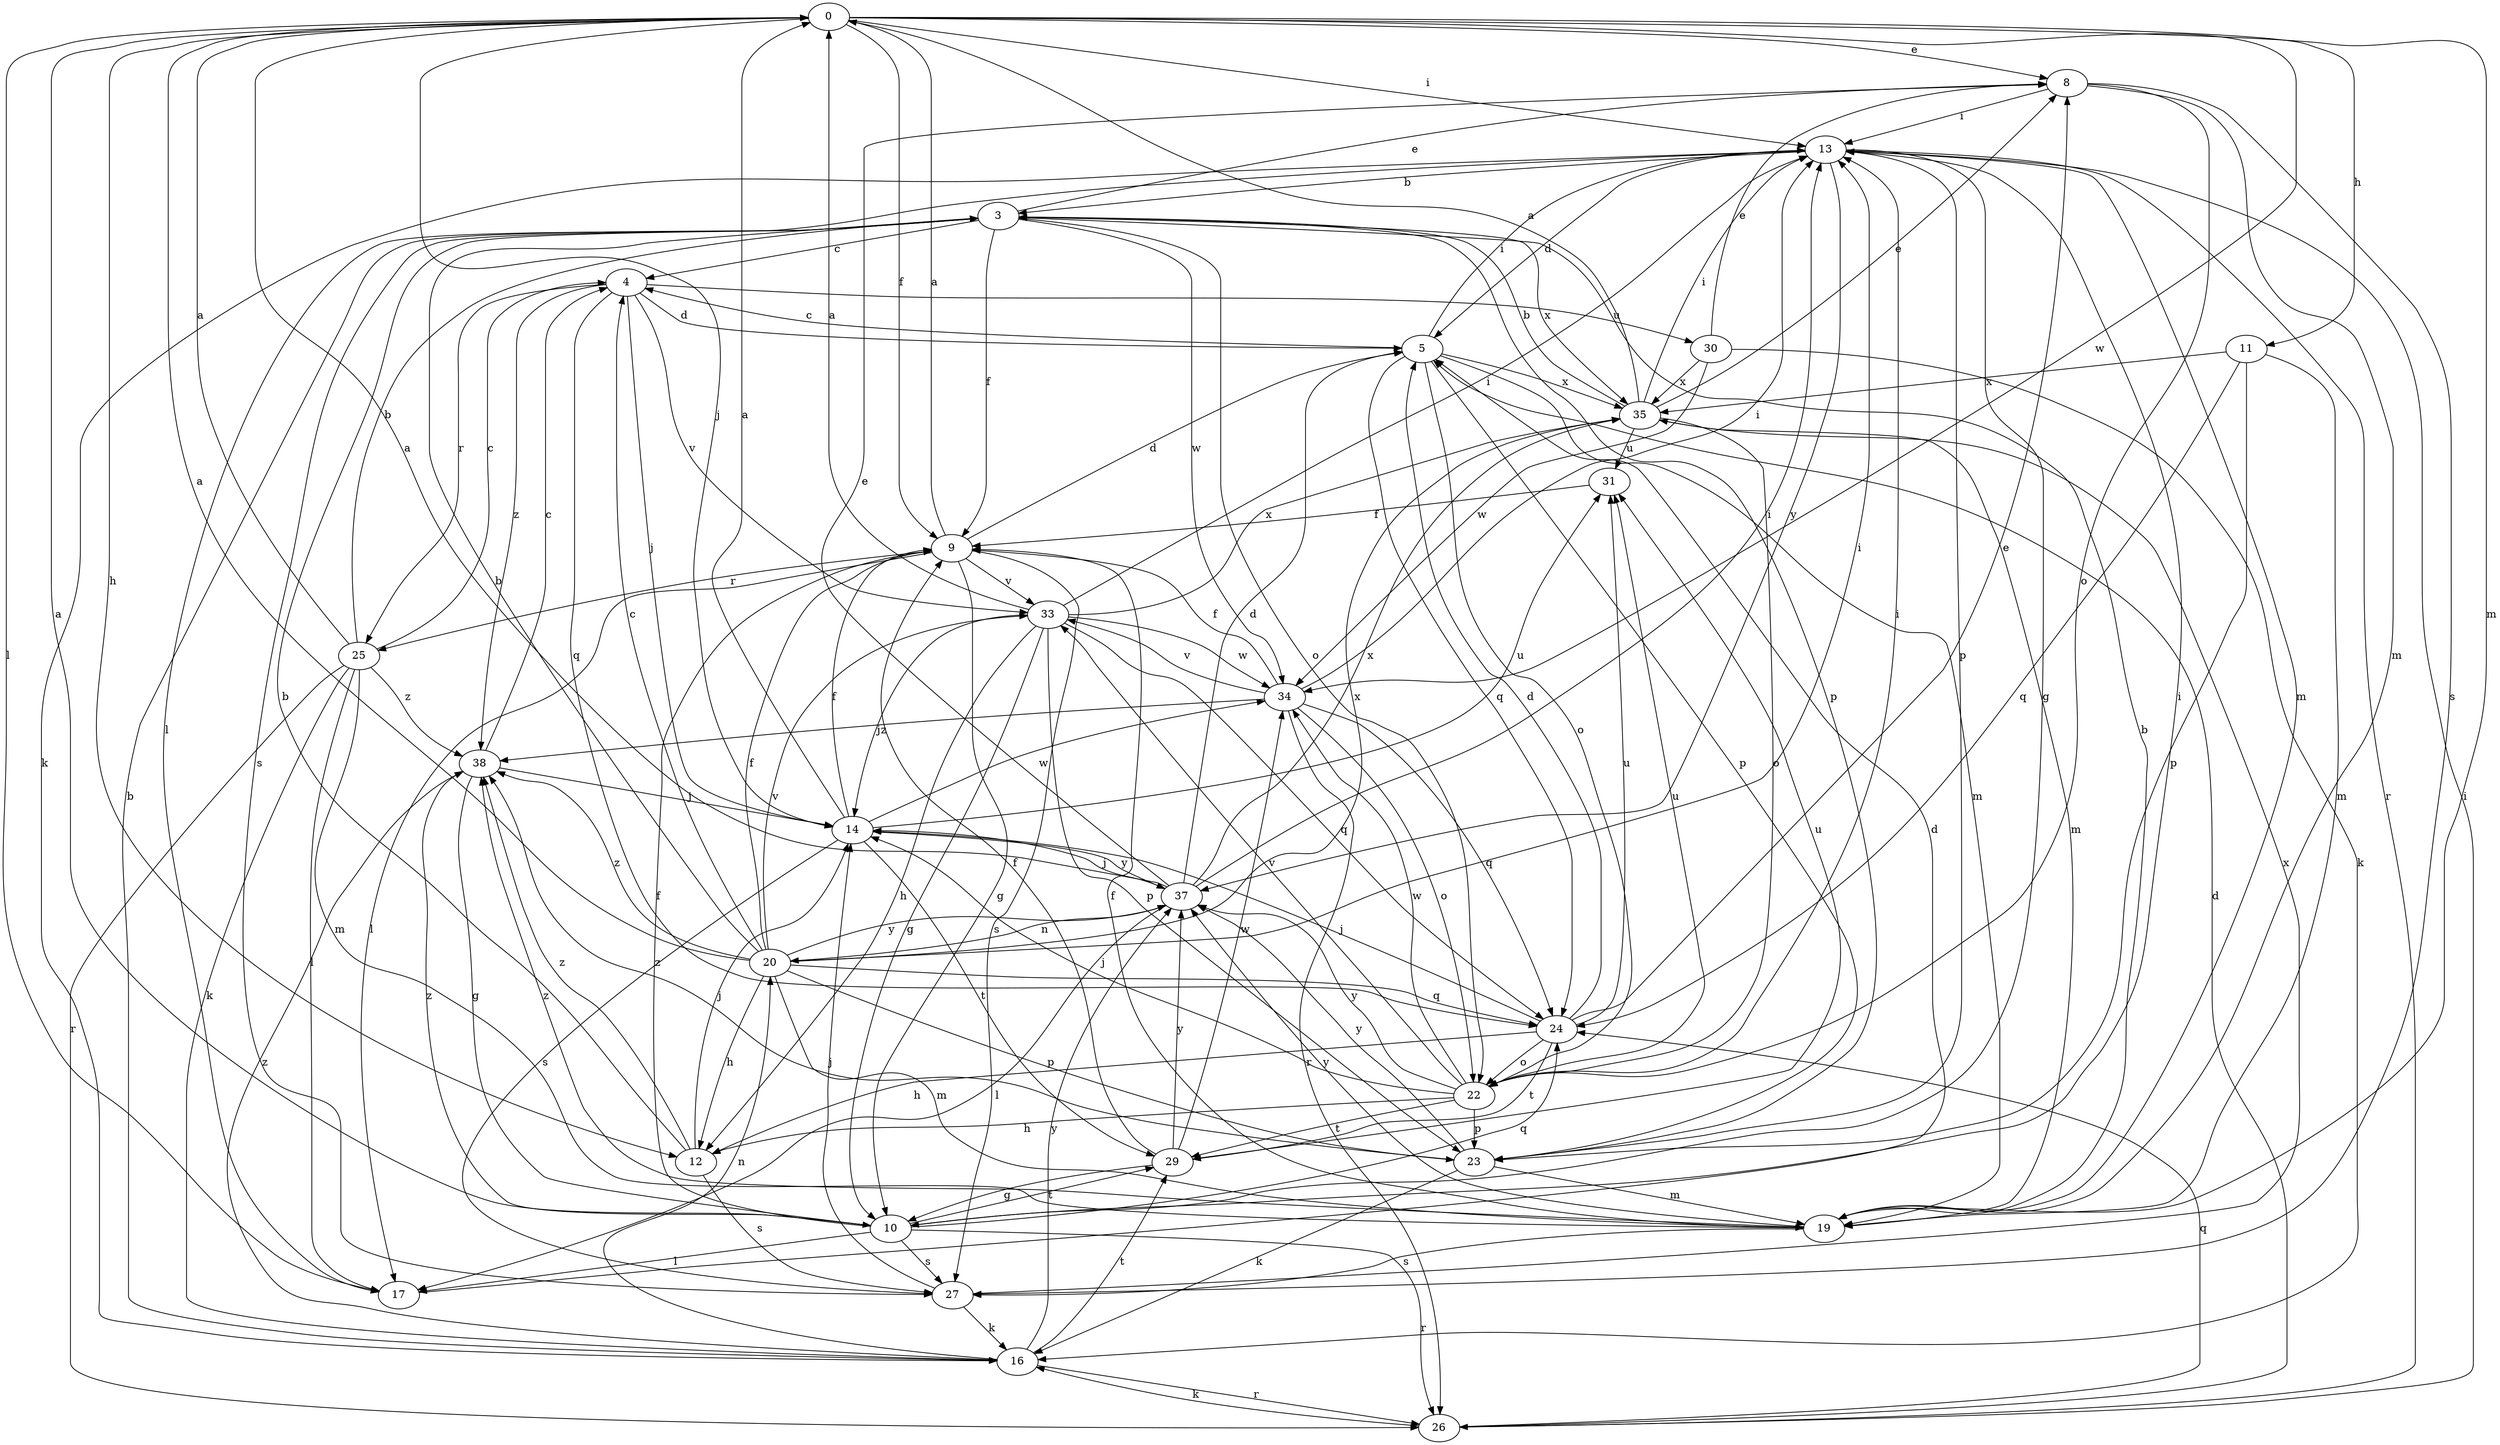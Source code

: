 strict digraph  {
0;
3;
4;
5;
8;
9;
10;
11;
12;
13;
14;
16;
17;
19;
20;
22;
23;
24;
25;
26;
27;
29;
30;
31;
33;
34;
35;
37;
38;
0 -> 8  [label=e];
0 -> 9  [label=f];
0 -> 11  [label=h];
0 -> 12  [label=h];
0 -> 13  [label=i];
0 -> 14  [label=j];
0 -> 17  [label=l];
0 -> 19  [label=m];
0 -> 34  [label=w];
3 -> 4  [label=c];
3 -> 8  [label=e];
3 -> 9  [label=f];
3 -> 22  [label=o];
3 -> 23  [label=p];
3 -> 27  [label=s];
3 -> 34  [label=w];
3 -> 35  [label=x];
4 -> 5  [label=d];
4 -> 14  [label=j];
4 -> 24  [label=q];
4 -> 25  [label=r];
4 -> 30  [label=u];
4 -> 33  [label=v];
4 -> 38  [label=z];
5 -> 4  [label=c];
5 -> 13  [label=i];
5 -> 19  [label=m];
5 -> 22  [label=o];
5 -> 23  [label=p];
5 -> 24  [label=q];
5 -> 35  [label=x];
8 -> 13  [label=i];
8 -> 19  [label=m];
8 -> 22  [label=o];
8 -> 27  [label=s];
9 -> 0  [label=a];
9 -> 5  [label=d];
9 -> 10  [label=g];
9 -> 17  [label=l];
9 -> 25  [label=r];
9 -> 27  [label=s];
9 -> 33  [label=v];
10 -> 0  [label=a];
10 -> 9  [label=f];
10 -> 13  [label=i];
10 -> 17  [label=l];
10 -> 24  [label=q];
10 -> 26  [label=r];
10 -> 27  [label=s];
10 -> 29  [label=t];
10 -> 38  [label=z];
11 -> 19  [label=m];
11 -> 23  [label=p];
11 -> 24  [label=q];
11 -> 35  [label=x];
12 -> 3  [label=b];
12 -> 14  [label=j];
12 -> 27  [label=s];
12 -> 38  [label=z];
13 -> 3  [label=b];
13 -> 5  [label=d];
13 -> 10  [label=g];
13 -> 16  [label=k];
13 -> 17  [label=l];
13 -> 19  [label=m];
13 -> 23  [label=p];
13 -> 26  [label=r];
13 -> 37  [label=y];
14 -> 0  [label=a];
14 -> 9  [label=f];
14 -> 27  [label=s];
14 -> 29  [label=t];
14 -> 31  [label=u];
14 -> 34  [label=w];
14 -> 37  [label=y];
16 -> 3  [label=b];
16 -> 20  [label=n];
16 -> 26  [label=r];
16 -> 29  [label=t];
16 -> 37  [label=y];
16 -> 38  [label=z];
17 -> 5  [label=d];
19 -> 3  [label=b];
19 -> 9  [label=f];
19 -> 27  [label=s];
19 -> 37  [label=y];
19 -> 38  [label=z];
20 -> 0  [label=a];
20 -> 3  [label=b];
20 -> 4  [label=c];
20 -> 9  [label=f];
20 -> 12  [label=h];
20 -> 13  [label=i];
20 -> 19  [label=m];
20 -> 23  [label=p];
20 -> 24  [label=q];
20 -> 33  [label=v];
20 -> 35  [label=x];
20 -> 37  [label=y];
20 -> 38  [label=z];
22 -> 12  [label=h];
22 -> 13  [label=i];
22 -> 14  [label=j];
22 -> 23  [label=p];
22 -> 29  [label=t];
22 -> 31  [label=u];
22 -> 33  [label=v];
22 -> 34  [label=w];
22 -> 37  [label=y];
23 -> 16  [label=k];
23 -> 19  [label=m];
23 -> 37  [label=y];
23 -> 38  [label=z];
24 -> 5  [label=d];
24 -> 8  [label=e];
24 -> 12  [label=h];
24 -> 14  [label=j];
24 -> 22  [label=o];
24 -> 29  [label=t];
24 -> 31  [label=u];
25 -> 0  [label=a];
25 -> 3  [label=b];
25 -> 4  [label=c];
25 -> 16  [label=k];
25 -> 17  [label=l];
25 -> 19  [label=m];
25 -> 26  [label=r];
25 -> 38  [label=z];
26 -> 5  [label=d];
26 -> 13  [label=i];
26 -> 16  [label=k];
26 -> 24  [label=q];
27 -> 14  [label=j];
27 -> 16  [label=k];
27 -> 35  [label=x];
29 -> 9  [label=f];
29 -> 10  [label=g];
29 -> 31  [label=u];
29 -> 34  [label=w];
29 -> 37  [label=y];
30 -> 8  [label=e];
30 -> 16  [label=k];
30 -> 34  [label=w];
30 -> 35  [label=x];
31 -> 9  [label=f];
33 -> 0  [label=a];
33 -> 10  [label=g];
33 -> 12  [label=h];
33 -> 13  [label=i];
33 -> 14  [label=j];
33 -> 23  [label=p];
33 -> 24  [label=q];
33 -> 34  [label=w];
33 -> 35  [label=x];
34 -> 9  [label=f];
34 -> 13  [label=i];
34 -> 22  [label=o];
34 -> 24  [label=q];
34 -> 26  [label=r];
34 -> 33  [label=v];
34 -> 38  [label=z];
35 -> 0  [label=a];
35 -> 3  [label=b];
35 -> 8  [label=e];
35 -> 13  [label=i];
35 -> 19  [label=m];
35 -> 22  [label=o];
35 -> 31  [label=u];
37 -> 0  [label=a];
37 -> 5  [label=d];
37 -> 8  [label=e];
37 -> 13  [label=i];
37 -> 14  [label=j];
37 -> 17  [label=l];
37 -> 20  [label=n];
37 -> 35  [label=x];
38 -> 4  [label=c];
38 -> 10  [label=g];
38 -> 14  [label=j];
}
